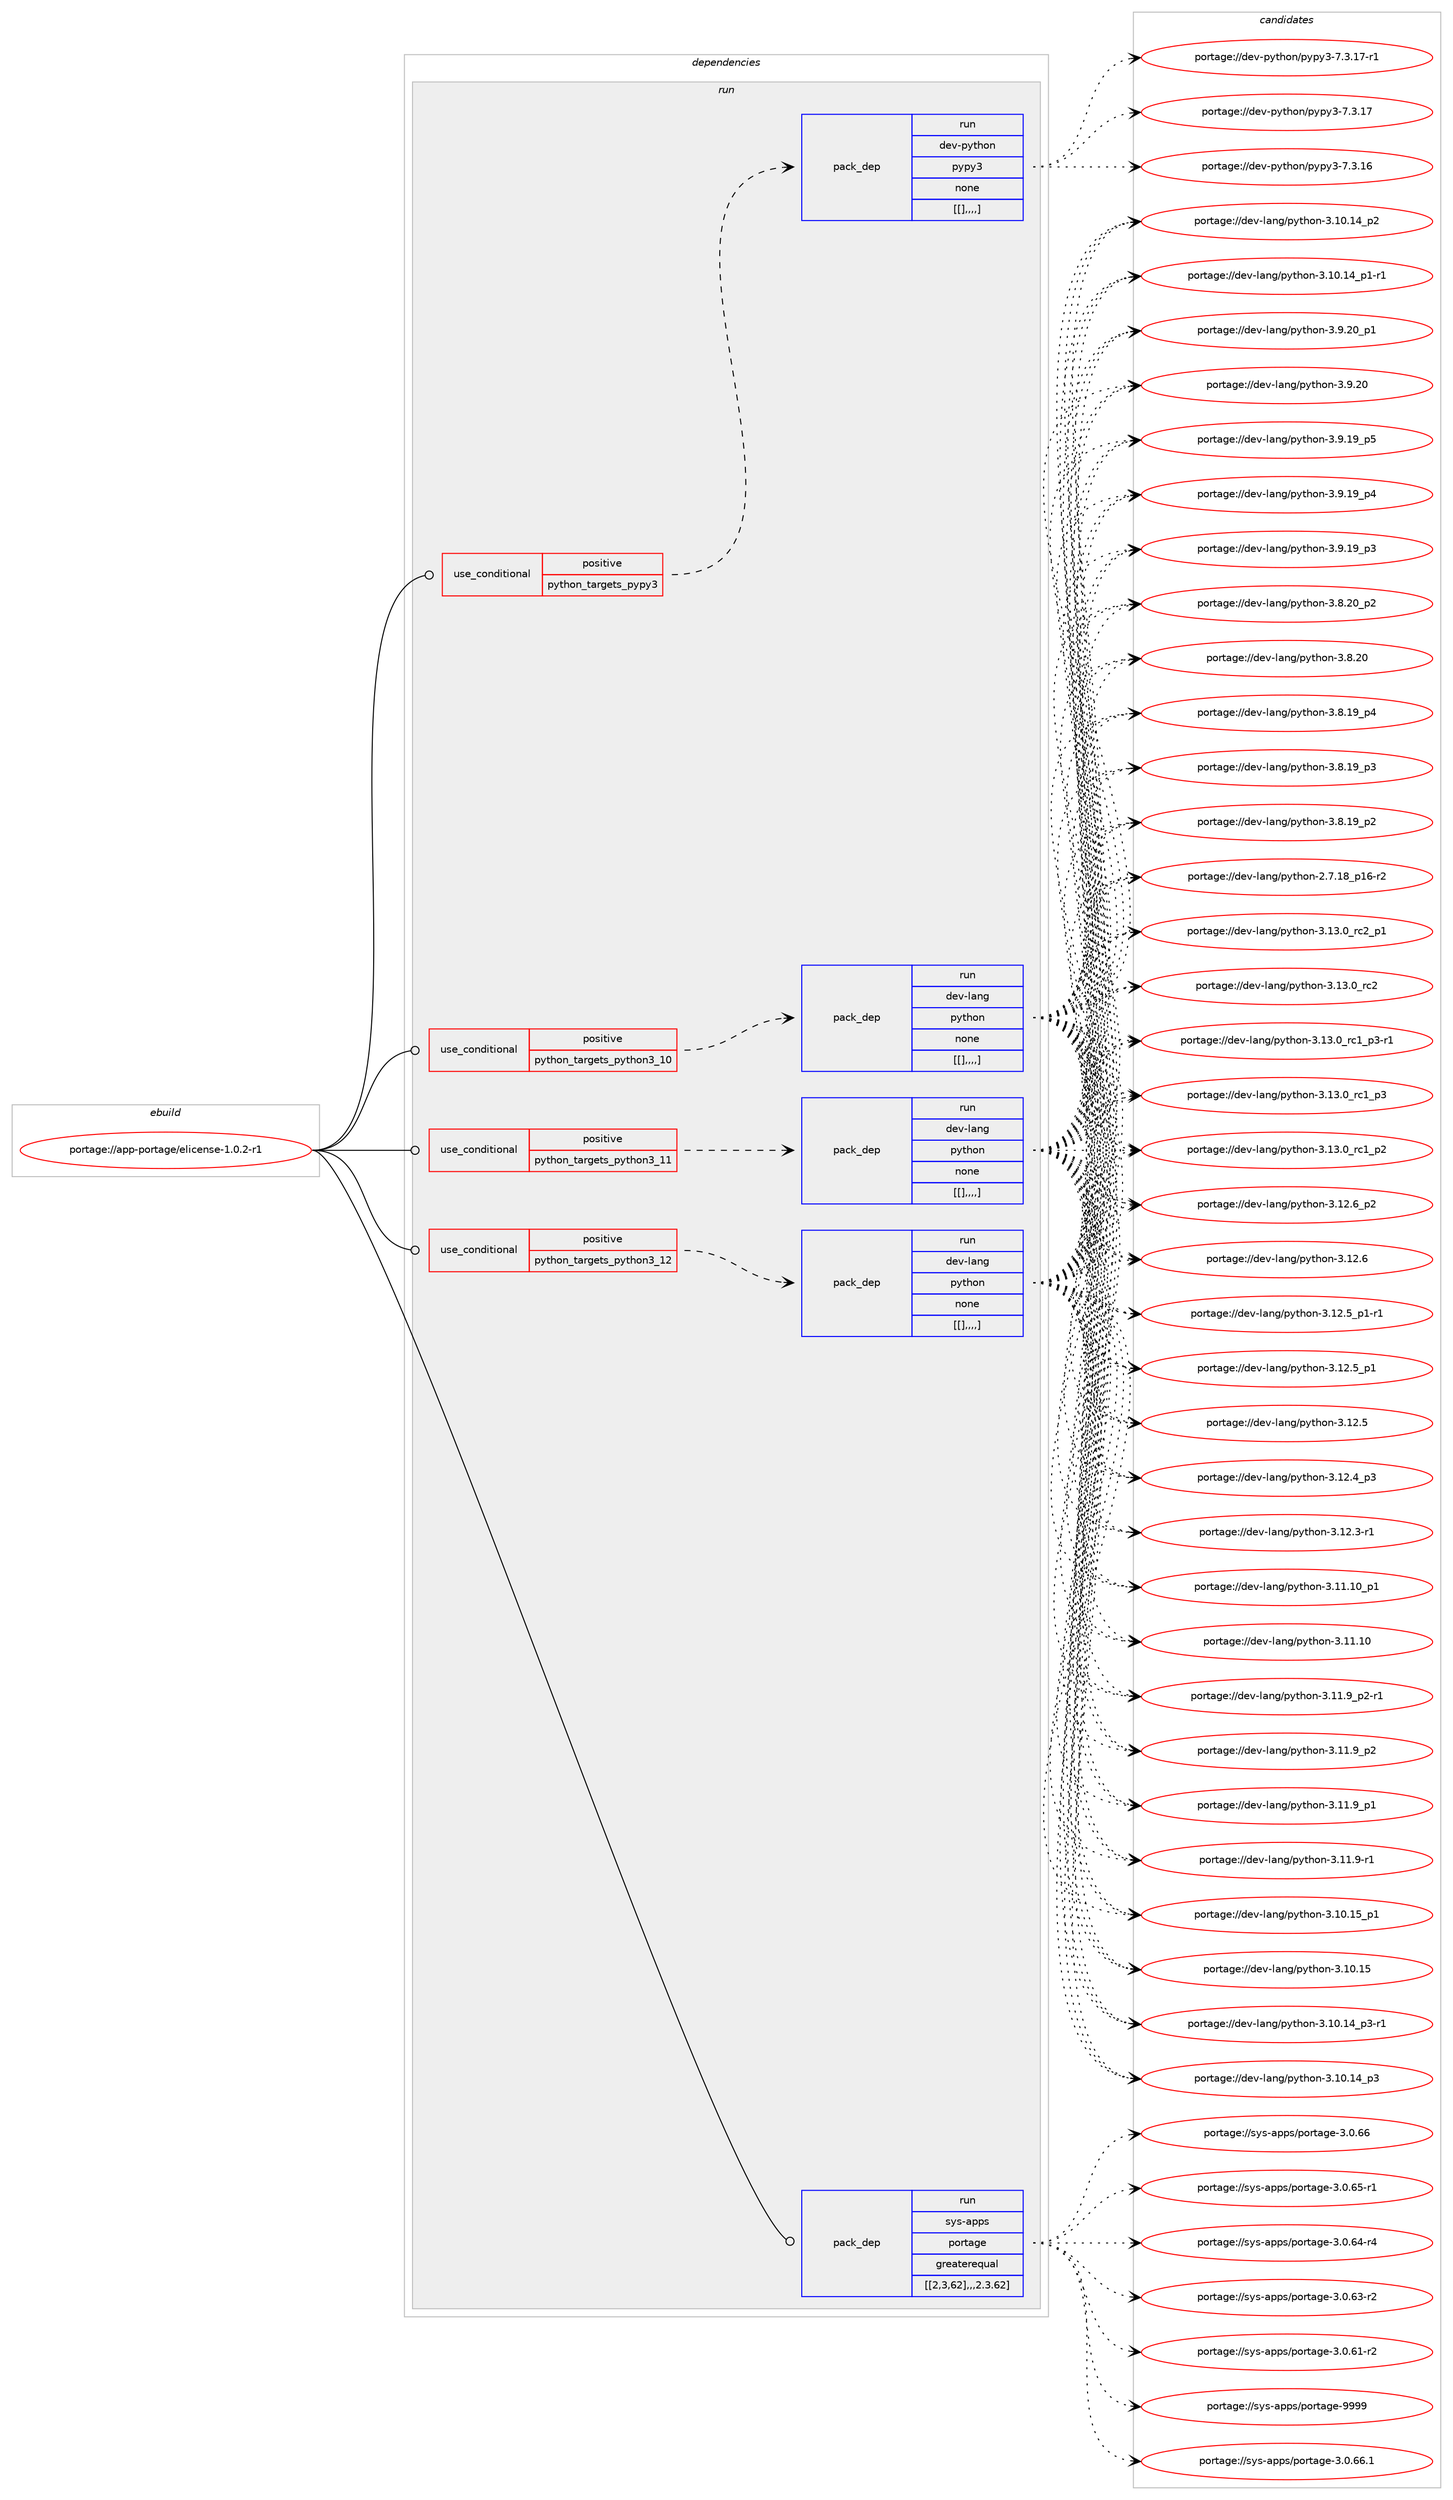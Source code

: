 digraph prolog {

# *************
# Graph options
# *************

newrank=true;
concentrate=true;
compound=true;
graph [rankdir=LR,fontname=Helvetica,fontsize=10,ranksep=1.5];#, ranksep=2.5, nodesep=0.2];
edge  [arrowhead=vee];
node  [fontname=Helvetica,fontsize=10];

# **********
# The ebuild
# **********

subgraph cluster_leftcol {
color=gray;
label=<<i>ebuild</i>>;
id [label="portage://app-portage/elicense-1.0.2-r1", color=red, width=4, href="../app-portage/elicense-1.0.2-r1.svg"];
}

# ****************
# The dependencies
# ****************

subgraph cluster_midcol {
color=gray;
label=<<i>dependencies</i>>;
subgraph cluster_compile {
fillcolor="#eeeeee";
style=filled;
label=<<i>compile</i>>;
}
subgraph cluster_compileandrun {
fillcolor="#eeeeee";
style=filled;
label=<<i>compile and run</i>>;
}
subgraph cluster_run {
fillcolor="#eeeeee";
style=filled;
label=<<i>run</i>>;
subgraph cond14337 {
dependency50703 [label=<<TABLE BORDER="0" CELLBORDER="1" CELLSPACING="0" CELLPADDING="4"><TR><TD ROWSPAN="3" CELLPADDING="10">use_conditional</TD></TR><TR><TD>positive</TD></TR><TR><TD>python_targets_pypy3</TD></TR></TABLE>>, shape=none, color=red];
subgraph pack35909 {
dependency50704 [label=<<TABLE BORDER="0" CELLBORDER="1" CELLSPACING="0" CELLPADDING="4" WIDTH="220"><TR><TD ROWSPAN="6" CELLPADDING="30">pack_dep</TD></TR><TR><TD WIDTH="110">run</TD></TR><TR><TD>dev-python</TD></TR><TR><TD>pypy3</TD></TR><TR><TD>none</TD></TR><TR><TD>[[],,,,]</TD></TR></TABLE>>, shape=none, color=blue];
}
dependency50703:e -> dependency50704:w [weight=20,style="dashed",arrowhead="vee"];
}
id:e -> dependency50703:w [weight=20,style="solid",arrowhead="odot"];
subgraph cond14338 {
dependency50705 [label=<<TABLE BORDER="0" CELLBORDER="1" CELLSPACING="0" CELLPADDING="4"><TR><TD ROWSPAN="3" CELLPADDING="10">use_conditional</TD></TR><TR><TD>positive</TD></TR><TR><TD>python_targets_python3_10</TD></TR></TABLE>>, shape=none, color=red];
subgraph pack35910 {
dependency50706 [label=<<TABLE BORDER="0" CELLBORDER="1" CELLSPACING="0" CELLPADDING="4" WIDTH="220"><TR><TD ROWSPAN="6" CELLPADDING="30">pack_dep</TD></TR><TR><TD WIDTH="110">run</TD></TR><TR><TD>dev-lang</TD></TR><TR><TD>python</TD></TR><TR><TD>none</TD></TR><TR><TD>[[],,,,]</TD></TR></TABLE>>, shape=none, color=blue];
}
dependency50705:e -> dependency50706:w [weight=20,style="dashed",arrowhead="vee"];
}
id:e -> dependency50705:w [weight=20,style="solid",arrowhead="odot"];
subgraph cond14339 {
dependency50707 [label=<<TABLE BORDER="0" CELLBORDER="1" CELLSPACING="0" CELLPADDING="4"><TR><TD ROWSPAN="3" CELLPADDING="10">use_conditional</TD></TR><TR><TD>positive</TD></TR><TR><TD>python_targets_python3_11</TD></TR></TABLE>>, shape=none, color=red];
subgraph pack35911 {
dependency50708 [label=<<TABLE BORDER="0" CELLBORDER="1" CELLSPACING="0" CELLPADDING="4" WIDTH="220"><TR><TD ROWSPAN="6" CELLPADDING="30">pack_dep</TD></TR><TR><TD WIDTH="110">run</TD></TR><TR><TD>dev-lang</TD></TR><TR><TD>python</TD></TR><TR><TD>none</TD></TR><TR><TD>[[],,,,]</TD></TR></TABLE>>, shape=none, color=blue];
}
dependency50707:e -> dependency50708:w [weight=20,style="dashed",arrowhead="vee"];
}
id:e -> dependency50707:w [weight=20,style="solid",arrowhead="odot"];
subgraph cond14340 {
dependency50709 [label=<<TABLE BORDER="0" CELLBORDER="1" CELLSPACING="0" CELLPADDING="4"><TR><TD ROWSPAN="3" CELLPADDING="10">use_conditional</TD></TR><TR><TD>positive</TD></TR><TR><TD>python_targets_python3_12</TD></TR></TABLE>>, shape=none, color=red];
subgraph pack35912 {
dependency50710 [label=<<TABLE BORDER="0" CELLBORDER="1" CELLSPACING="0" CELLPADDING="4" WIDTH="220"><TR><TD ROWSPAN="6" CELLPADDING="30">pack_dep</TD></TR><TR><TD WIDTH="110">run</TD></TR><TR><TD>dev-lang</TD></TR><TR><TD>python</TD></TR><TR><TD>none</TD></TR><TR><TD>[[],,,,]</TD></TR></TABLE>>, shape=none, color=blue];
}
dependency50709:e -> dependency50710:w [weight=20,style="dashed",arrowhead="vee"];
}
id:e -> dependency50709:w [weight=20,style="solid",arrowhead="odot"];
subgraph pack35913 {
dependency50711 [label=<<TABLE BORDER="0" CELLBORDER="1" CELLSPACING="0" CELLPADDING="4" WIDTH="220"><TR><TD ROWSPAN="6" CELLPADDING="30">pack_dep</TD></TR><TR><TD WIDTH="110">run</TD></TR><TR><TD>sys-apps</TD></TR><TR><TD>portage</TD></TR><TR><TD>greaterequal</TD></TR><TR><TD>[[2,3,62],,,2.3.62]</TD></TR></TABLE>>, shape=none, color=blue];
}
id:e -> dependency50711:w [weight=20,style="solid",arrowhead="odot"];
}
}

# **************
# The candidates
# **************

subgraph cluster_choices {
rank=same;
color=gray;
label=<<i>candidates</i>>;

subgraph choice35909 {
color=black;
nodesep=1;
choice100101118451121211161041111104711212111212151455546514649554511449 [label="portage://dev-python/pypy3-7.3.17-r1", color=red, width=4,href="../dev-python/pypy3-7.3.17-r1.svg"];
choice10010111845112121116104111110471121211121215145554651464955 [label="portage://dev-python/pypy3-7.3.17", color=red, width=4,href="../dev-python/pypy3-7.3.17.svg"];
choice10010111845112121116104111110471121211121215145554651464954 [label="portage://dev-python/pypy3-7.3.16", color=red, width=4,href="../dev-python/pypy3-7.3.16.svg"];
dependency50704:e -> choice100101118451121211161041111104711212111212151455546514649554511449:w [style=dotted,weight="100"];
dependency50704:e -> choice10010111845112121116104111110471121211121215145554651464955:w [style=dotted,weight="100"];
dependency50704:e -> choice10010111845112121116104111110471121211121215145554651464954:w [style=dotted,weight="100"];
}
subgraph choice35910 {
color=black;
nodesep=1;
choice100101118451089711010347112121116104111110455146495146489511499509511249 [label="portage://dev-lang/python-3.13.0_rc2_p1", color=red, width=4,href="../dev-lang/python-3.13.0_rc2_p1.svg"];
choice10010111845108971101034711212111610411111045514649514648951149950 [label="portage://dev-lang/python-3.13.0_rc2", color=red, width=4,href="../dev-lang/python-3.13.0_rc2.svg"];
choice1001011184510897110103471121211161041111104551464951464895114994995112514511449 [label="portage://dev-lang/python-3.13.0_rc1_p3-r1", color=red, width=4,href="../dev-lang/python-3.13.0_rc1_p3-r1.svg"];
choice100101118451089711010347112121116104111110455146495146489511499499511251 [label="portage://dev-lang/python-3.13.0_rc1_p3", color=red, width=4,href="../dev-lang/python-3.13.0_rc1_p3.svg"];
choice100101118451089711010347112121116104111110455146495146489511499499511250 [label="portage://dev-lang/python-3.13.0_rc1_p2", color=red, width=4,href="../dev-lang/python-3.13.0_rc1_p2.svg"];
choice100101118451089711010347112121116104111110455146495046549511250 [label="portage://dev-lang/python-3.12.6_p2", color=red, width=4,href="../dev-lang/python-3.12.6_p2.svg"];
choice10010111845108971101034711212111610411111045514649504654 [label="portage://dev-lang/python-3.12.6", color=red, width=4,href="../dev-lang/python-3.12.6.svg"];
choice1001011184510897110103471121211161041111104551464950465395112494511449 [label="portage://dev-lang/python-3.12.5_p1-r1", color=red, width=4,href="../dev-lang/python-3.12.5_p1-r1.svg"];
choice100101118451089711010347112121116104111110455146495046539511249 [label="portage://dev-lang/python-3.12.5_p1", color=red, width=4,href="../dev-lang/python-3.12.5_p1.svg"];
choice10010111845108971101034711212111610411111045514649504653 [label="portage://dev-lang/python-3.12.5", color=red, width=4,href="../dev-lang/python-3.12.5.svg"];
choice100101118451089711010347112121116104111110455146495046529511251 [label="portage://dev-lang/python-3.12.4_p3", color=red, width=4,href="../dev-lang/python-3.12.4_p3.svg"];
choice100101118451089711010347112121116104111110455146495046514511449 [label="portage://dev-lang/python-3.12.3-r1", color=red, width=4,href="../dev-lang/python-3.12.3-r1.svg"];
choice10010111845108971101034711212111610411111045514649494649489511249 [label="portage://dev-lang/python-3.11.10_p1", color=red, width=4,href="../dev-lang/python-3.11.10_p1.svg"];
choice1001011184510897110103471121211161041111104551464949464948 [label="portage://dev-lang/python-3.11.10", color=red, width=4,href="../dev-lang/python-3.11.10.svg"];
choice1001011184510897110103471121211161041111104551464949465795112504511449 [label="portage://dev-lang/python-3.11.9_p2-r1", color=red, width=4,href="../dev-lang/python-3.11.9_p2-r1.svg"];
choice100101118451089711010347112121116104111110455146494946579511250 [label="portage://dev-lang/python-3.11.9_p2", color=red, width=4,href="../dev-lang/python-3.11.9_p2.svg"];
choice100101118451089711010347112121116104111110455146494946579511249 [label="portage://dev-lang/python-3.11.9_p1", color=red, width=4,href="../dev-lang/python-3.11.9_p1.svg"];
choice100101118451089711010347112121116104111110455146494946574511449 [label="portage://dev-lang/python-3.11.9-r1", color=red, width=4,href="../dev-lang/python-3.11.9-r1.svg"];
choice10010111845108971101034711212111610411111045514649484649539511249 [label="portage://dev-lang/python-3.10.15_p1", color=red, width=4,href="../dev-lang/python-3.10.15_p1.svg"];
choice1001011184510897110103471121211161041111104551464948464953 [label="portage://dev-lang/python-3.10.15", color=red, width=4,href="../dev-lang/python-3.10.15.svg"];
choice100101118451089711010347112121116104111110455146494846495295112514511449 [label="portage://dev-lang/python-3.10.14_p3-r1", color=red, width=4,href="../dev-lang/python-3.10.14_p3-r1.svg"];
choice10010111845108971101034711212111610411111045514649484649529511251 [label="portage://dev-lang/python-3.10.14_p3", color=red, width=4,href="../dev-lang/python-3.10.14_p3.svg"];
choice10010111845108971101034711212111610411111045514649484649529511250 [label="portage://dev-lang/python-3.10.14_p2", color=red, width=4,href="../dev-lang/python-3.10.14_p2.svg"];
choice100101118451089711010347112121116104111110455146494846495295112494511449 [label="portage://dev-lang/python-3.10.14_p1-r1", color=red, width=4,href="../dev-lang/python-3.10.14_p1-r1.svg"];
choice100101118451089711010347112121116104111110455146574650489511249 [label="portage://dev-lang/python-3.9.20_p1", color=red, width=4,href="../dev-lang/python-3.9.20_p1.svg"];
choice10010111845108971101034711212111610411111045514657465048 [label="portage://dev-lang/python-3.9.20", color=red, width=4,href="../dev-lang/python-3.9.20.svg"];
choice100101118451089711010347112121116104111110455146574649579511253 [label="portage://dev-lang/python-3.9.19_p5", color=red, width=4,href="../dev-lang/python-3.9.19_p5.svg"];
choice100101118451089711010347112121116104111110455146574649579511252 [label="portage://dev-lang/python-3.9.19_p4", color=red, width=4,href="../dev-lang/python-3.9.19_p4.svg"];
choice100101118451089711010347112121116104111110455146574649579511251 [label="portage://dev-lang/python-3.9.19_p3", color=red, width=4,href="../dev-lang/python-3.9.19_p3.svg"];
choice100101118451089711010347112121116104111110455146564650489511250 [label="portage://dev-lang/python-3.8.20_p2", color=red, width=4,href="../dev-lang/python-3.8.20_p2.svg"];
choice10010111845108971101034711212111610411111045514656465048 [label="portage://dev-lang/python-3.8.20", color=red, width=4,href="../dev-lang/python-3.8.20.svg"];
choice100101118451089711010347112121116104111110455146564649579511252 [label="portage://dev-lang/python-3.8.19_p4", color=red, width=4,href="../dev-lang/python-3.8.19_p4.svg"];
choice100101118451089711010347112121116104111110455146564649579511251 [label="portage://dev-lang/python-3.8.19_p3", color=red, width=4,href="../dev-lang/python-3.8.19_p3.svg"];
choice100101118451089711010347112121116104111110455146564649579511250 [label="portage://dev-lang/python-3.8.19_p2", color=red, width=4,href="../dev-lang/python-3.8.19_p2.svg"];
choice100101118451089711010347112121116104111110455046554649569511249544511450 [label="portage://dev-lang/python-2.7.18_p16-r2", color=red, width=4,href="../dev-lang/python-2.7.18_p16-r2.svg"];
dependency50706:e -> choice100101118451089711010347112121116104111110455146495146489511499509511249:w [style=dotted,weight="100"];
dependency50706:e -> choice10010111845108971101034711212111610411111045514649514648951149950:w [style=dotted,weight="100"];
dependency50706:e -> choice1001011184510897110103471121211161041111104551464951464895114994995112514511449:w [style=dotted,weight="100"];
dependency50706:e -> choice100101118451089711010347112121116104111110455146495146489511499499511251:w [style=dotted,weight="100"];
dependency50706:e -> choice100101118451089711010347112121116104111110455146495146489511499499511250:w [style=dotted,weight="100"];
dependency50706:e -> choice100101118451089711010347112121116104111110455146495046549511250:w [style=dotted,weight="100"];
dependency50706:e -> choice10010111845108971101034711212111610411111045514649504654:w [style=dotted,weight="100"];
dependency50706:e -> choice1001011184510897110103471121211161041111104551464950465395112494511449:w [style=dotted,weight="100"];
dependency50706:e -> choice100101118451089711010347112121116104111110455146495046539511249:w [style=dotted,weight="100"];
dependency50706:e -> choice10010111845108971101034711212111610411111045514649504653:w [style=dotted,weight="100"];
dependency50706:e -> choice100101118451089711010347112121116104111110455146495046529511251:w [style=dotted,weight="100"];
dependency50706:e -> choice100101118451089711010347112121116104111110455146495046514511449:w [style=dotted,weight="100"];
dependency50706:e -> choice10010111845108971101034711212111610411111045514649494649489511249:w [style=dotted,weight="100"];
dependency50706:e -> choice1001011184510897110103471121211161041111104551464949464948:w [style=dotted,weight="100"];
dependency50706:e -> choice1001011184510897110103471121211161041111104551464949465795112504511449:w [style=dotted,weight="100"];
dependency50706:e -> choice100101118451089711010347112121116104111110455146494946579511250:w [style=dotted,weight="100"];
dependency50706:e -> choice100101118451089711010347112121116104111110455146494946579511249:w [style=dotted,weight="100"];
dependency50706:e -> choice100101118451089711010347112121116104111110455146494946574511449:w [style=dotted,weight="100"];
dependency50706:e -> choice10010111845108971101034711212111610411111045514649484649539511249:w [style=dotted,weight="100"];
dependency50706:e -> choice1001011184510897110103471121211161041111104551464948464953:w [style=dotted,weight="100"];
dependency50706:e -> choice100101118451089711010347112121116104111110455146494846495295112514511449:w [style=dotted,weight="100"];
dependency50706:e -> choice10010111845108971101034711212111610411111045514649484649529511251:w [style=dotted,weight="100"];
dependency50706:e -> choice10010111845108971101034711212111610411111045514649484649529511250:w [style=dotted,weight="100"];
dependency50706:e -> choice100101118451089711010347112121116104111110455146494846495295112494511449:w [style=dotted,weight="100"];
dependency50706:e -> choice100101118451089711010347112121116104111110455146574650489511249:w [style=dotted,weight="100"];
dependency50706:e -> choice10010111845108971101034711212111610411111045514657465048:w [style=dotted,weight="100"];
dependency50706:e -> choice100101118451089711010347112121116104111110455146574649579511253:w [style=dotted,weight="100"];
dependency50706:e -> choice100101118451089711010347112121116104111110455146574649579511252:w [style=dotted,weight="100"];
dependency50706:e -> choice100101118451089711010347112121116104111110455146574649579511251:w [style=dotted,weight="100"];
dependency50706:e -> choice100101118451089711010347112121116104111110455146564650489511250:w [style=dotted,weight="100"];
dependency50706:e -> choice10010111845108971101034711212111610411111045514656465048:w [style=dotted,weight="100"];
dependency50706:e -> choice100101118451089711010347112121116104111110455146564649579511252:w [style=dotted,weight="100"];
dependency50706:e -> choice100101118451089711010347112121116104111110455146564649579511251:w [style=dotted,weight="100"];
dependency50706:e -> choice100101118451089711010347112121116104111110455146564649579511250:w [style=dotted,weight="100"];
dependency50706:e -> choice100101118451089711010347112121116104111110455046554649569511249544511450:w [style=dotted,weight="100"];
}
subgraph choice35911 {
color=black;
nodesep=1;
choice100101118451089711010347112121116104111110455146495146489511499509511249 [label="portage://dev-lang/python-3.13.0_rc2_p1", color=red, width=4,href="../dev-lang/python-3.13.0_rc2_p1.svg"];
choice10010111845108971101034711212111610411111045514649514648951149950 [label="portage://dev-lang/python-3.13.0_rc2", color=red, width=4,href="../dev-lang/python-3.13.0_rc2.svg"];
choice1001011184510897110103471121211161041111104551464951464895114994995112514511449 [label="portage://dev-lang/python-3.13.0_rc1_p3-r1", color=red, width=4,href="../dev-lang/python-3.13.0_rc1_p3-r1.svg"];
choice100101118451089711010347112121116104111110455146495146489511499499511251 [label="portage://dev-lang/python-3.13.0_rc1_p3", color=red, width=4,href="../dev-lang/python-3.13.0_rc1_p3.svg"];
choice100101118451089711010347112121116104111110455146495146489511499499511250 [label="portage://dev-lang/python-3.13.0_rc1_p2", color=red, width=4,href="../dev-lang/python-3.13.0_rc1_p2.svg"];
choice100101118451089711010347112121116104111110455146495046549511250 [label="portage://dev-lang/python-3.12.6_p2", color=red, width=4,href="../dev-lang/python-3.12.6_p2.svg"];
choice10010111845108971101034711212111610411111045514649504654 [label="portage://dev-lang/python-3.12.6", color=red, width=4,href="../dev-lang/python-3.12.6.svg"];
choice1001011184510897110103471121211161041111104551464950465395112494511449 [label="portage://dev-lang/python-3.12.5_p1-r1", color=red, width=4,href="../dev-lang/python-3.12.5_p1-r1.svg"];
choice100101118451089711010347112121116104111110455146495046539511249 [label="portage://dev-lang/python-3.12.5_p1", color=red, width=4,href="../dev-lang/python-3.12.5_p1.svg"];
choice10010111845108971101034711212111610411111045514649504653 [label="portage://dev-lang/python-3.12.5", color=red, width=4,href="../dev-lang/python-3.12.5.svg"];
choice100101118451089711010347112121116104111110455146495046529511251 [label="portage://dev-lang/python-3.12.4_p3", color=red, width=4,href="../dev-lang/python-3.12.4_p3.svg"];
choice100101118451089711010347112121116104111110455146495046514511449 [label="portage://dev-lang/python-3.12.3-r1", color=red, width=4,href="../dev-lang/python-3.12.3-r1.svg"];
choice10010111845108971101034711212111610411111045514649494649489511249 [label="portage://dev-lang/python-3.11.10_p1", color=red, width=4,href="../dev-lang/python-3.11.10_p1.svg"];
choice1001011184510897110103471121211161041111104551464949464948 [label="portage://dev-lang/python-3.11.10", color=red, width=4,href="../dev-lang/python-3.11.10.svg"];
choice1001011184510897110103471121211161041111104551464949465795112504511449 [label="portage://dev-lang/python-3.11.9_p2-r1", color=red, width=4,href="../dev-lang/python-3.11.9_p2-r1.svg"];
choice100101118451089711010347112121116104111110455146494946579511250 [label="portage://dev-lang/python-3.11.9_p2", color=red, width=4,href="../dev-lang/python-3.11.9_p2.svg"];
choice100101118451089711010347112121116104111110455146494946579511249 [label="portage://dev-lang/python-3.11.9_p1", color=red, width=4,href="../dev-lang/python-3.11.9_p1.svg"];
choice100101118451089711010347112121116104111110455146494946574511449 [label="portage://dev-lang/python-3.11.9-r1", color=red, width=4,href="../dev-lang/python-3.11.9-r1.svg"];
choice10010111845108971101034711212111610411111045514649484649539511249 [label="portage://dev-lang/python-3.10.15_p1", color=red, width=4,href="../dev-lang/python-3.10.15_p1.svg"];
choice1001011184510897110103471121211161041111104551464948464953 [label="portage://dev-lang/python-3.10.15", color=red, width=4,href="../dev-lang/python-3.10.15.svg"];
choice100101118451089711010347112121116104111110455146494846495295112514511449 [label="portage://dev-lang/python-3.10.14_p3-r1", color=red, width=4,href="../dev-lang/python-3.10.14_p3-r1.svg"];
choice10010111845108971101034711212111610411111045514649484649529511251 [label="portage://dev-lang/python-3.10.14_p3", color=red, width=4,href="../dev-lang/python-3.10.14_p3.svg"];
choice10010111845108971101034711212111610411111045514649484649529511250 [label="portage://dev-lang/python-3.10.14_p2", color=red, width=4,href="../dev-lang/python-3.10.14_p2.svg"];
choice100101118451089711010347112121116104111110455146494846495295112494511449 [label="portage://dev-lang/python-3.10.14_p1-r1", color=red, width=4,href="../dev-lang/python-3.10.14_p1-r1.svg"];
choice100101118451089711010347112121116104111110455146574650489511249 [label="portage://dev-lang/python-3.9.20_p1", color=red, width=4,href="../dev-lang/python-3.9.20_p1.svg"];
choice10010111845108971101034711212111610411111045514657465048 [label="portage://dev-lang/python-3.9.20", color=red, width=4,href="../dev-lang/python-3.9.20.svg"];
choice100101118451089711010347112121116104111110455146574649579511253 [label="portage://dev-lang/python-3.9.19_p5", color=red, width=4,href="../dev-lang/python-3.9.19_p5.svg"];
choice100101118451089711010347112121116104111110455146574649579511252 [label="portage://dev-lang/python-3.9.19_p4", color=red, width=4,href="../dev-lang/python-3.9.19_p4.svg"];
choice100101118451089711010347112121116104111110455146574649579511251 [label="portage://dev-lang/python-3.9.19_p3", color=red, width=4,href="../dev-lang/python-3.9.19_p3.svg"];
choice100101118451089711010347112121116104111110455146564650489511250 [label="portage://dev-lang/python-3.8.20_p2", color=red, width=4,href="../dev-lang/python-3.8.20_p2.svg"];
choice10010111845108971101034711212111610411111045514656465048 [label="portage://dev-lang/python-3.8.20", color=red, width=4,href="../dev-lang/python-3.8.20.svg"];
choice100101118451089711010347112121116104111110455146564649579511252 [label="portage://dev-lang/python-3.8.19_p4", color=red, width=4,href="../dev-lang/python-3.8.19_p4.svg"];
choice100101118451089711010347112121116104111110455146564649579511251 [label="portage://dev-lang/python-3.8.19_p3", color=red, width=4,href="../dev-lang/python-3.8.19_p3.svg"];
choice100101118451089711010347112121116104111110455146564649579511250 [label="portage://dev-lang/python-3.8.19_p2", color=red, width=4,href="../dev-lang/python-3.8.19_p2.svg"];
choice100101118451089711010347112121116104111110455046554649569511249544511450 [label="portage://dev-lang/python-2.7.18_p16-r2", color=red, width=4,href="../dev-lang/python-2.7.18_p16-r2.svg"];
dependency50708:e -> choice100101118451089711010347112121116104111110455146495146489511499509511249:w [style=dotted,weight="100"];
dependency50708:e -> choice10010111845108971101034711212111610411111045514649514648951149950:w [style=dotted,weight="100"];
dependency50708:e -> choice1001011184510897110103471121211161041111104551464951464895114994995112514511449:w [style=dotted,weight="100"];
dependency50708:e -> choice100101118451089711010347112121116104111110455146495146489511499499511251:w [style=dotted,weight="100"];
dependency50708:e -> choice100101118451089711010347112121116104111110455146495146489511499499511250:w [style=dotted,weight="100"];
dependency50708:e -> choice100101118451089711010347112121116104111110455146495046549511250:w [style=dotted,weight="100"];
dependency50708:e -> choice10010111845108971101034711212111610411111045514649504654:w [style=dotted,weight="100"];
dependency50708:e -> choice1001011184510897110103471121211161041111104551464950465395112494511449:w [style=dotted,weight="100"];
dependency50708:e -> choice100101118451089711010347112121116104111110455146495046539511249:w [style=dotted,weight="100"];
dependency50708:e -> choice10010111845108971101034711212111610411111045514649504653:w [style=dotted,weight="100"];
dependency50708:e -> choice100101118451089711010347112121116104111110455146495046529511251:w [style=dotted,weight="100"];
dependency50708:e -> choice100101118451089711010347112121116104111110455146495046514511449:w [style=dotted,weight="100"];
dependency50708:e -> choice10010111845108971101034711212111610411111045514649494649489511249:w [style=dotted,weight="100"];
dependency50708:e -> choice1001011184510897110103471121211161041111104551464949464948:w [style=dotted,weight="100"];
dependency50708:e -> choice1001011184510897110103471121211161041111104551464949465795112504511449:w [style=dotted,weight="100"];
dependency50708:e -> choice100101118451089711010347112121116104111110455146494946579511250:w [style=dotted,weight="100"];
dependency50708:e -> choice100101118451089711010347112121116104111110455146494946579511249:w [style=dotted,weight="100"];
dependency50708:e -> choice100101118451089711010347112121116104111110455146494946574511449:w [style=dotted,weight="100"];
dependency50708:e -> choice10010111845108971101034711212111610411111045514649484649539511249:w [style=dotted,weight="100"];
dependency50708:e -> choice1001011184510897110103471121211161041111104551464948464953:w [style=dotted,weight="100"];
dependency50708:e -> choice100101118451089711010347112121116104111110455146494846495295112514511449:w [style=dotted,weight="100"];
dependency50708:e -> choice10010111845108971101034711212111610411111045514649484649529511251:w [style=dotted,weight="100"];
dependency50708:e -> choice10010111845108971101034711212111610411111045514649484649529511250:w [style=dotted,weight="100"];
dependency50708:e -> choice100101118451089711010347112121116104111110455146494846495295112494511449:w [style=dotted,weight="100"];
dependency50708:e -> choice100101118451089711010347112121116104111110455146574650489511249:w [style=dotted,weight="100"];
dependency50708:e -> choice10010111845108971101034711212111610411111045514657465048:w [style=dotted,weight="100"];
dependency50708:e -> choice100101118451089711010347112121116104111110455146574649579511253:w [style=dotted,weight="100"];
dependency50708:e -> choice100101118451089711010347112121116104111110455146574649579511252:w [style=dotted,weight="100"];
dependency50708:e -> choice100101118451089711010347112121116104111110455146574649579511251:w [style=dotted,weight="100"];
dependency50708:e -> choice100101118451089711010347112121116104111110455146564650489511250:w [style=dotted,weight="100"];
dependency50708:e -> choice10010111845108971101034711212111610411111045514656465048:w [style=dotted,weight="100"];
dependency50708:e -> choice100101118451089711010347112121116104111110455146564649579511252:w [style=dotted,weight="100"];
dependency50708:e -> choice100101118451089711010347112121116104111110455146564649579511251:w [style=dotted,weight="100"];
dependency50708:e -> choice100101118451089711010347112121116104111110455146564649579511250:w [style=dotted,weight="100"];
dependency50708:e -> choice100101118451089711010347112121116104111110455046554649569511249544511450:w [style=dotted,weight="100"];
}
subgraph choice35912 {
color=black;
nodesep=1;
choice100101118451089711010347112121116104111110455146495146489511499509511249 [label="portage://dev-lang/python-3.13.0_rc2_p1", color=red, width=4,href="../dev-lang/python-3.13.0_rc2_p1.svg"];
choice10010111845108971101034711212111610411111045514649514648951149950 [label="portage://dev-lang/python-3.13.0_rc2", color=red, width=4,href="../dev-lang/python-3.13.0_rc2.svg"];
choice1001011184510897110103471121211161041111104551464951464895114994995112514511449 [label="portage://dev-lang/python-3.13.0_rc1_p3-r1", color=red, width=4,href="../dev-lang/python-3.13.0_rc1_p3-r1.svg"];
choice100101118451089711010347112121116104111110455146495146489511499499511251 [label="portage://dev-lang/python-3.13.0_rc1_p3", color=red, width=4,href="../dev-lang/python-3.13.0_rc1_p3.svg"];
choice100101118451089711010347112121116104111110455146495146489511499499511250 [label="portage://dev-lang/python-3.13.0_rc1_p2", color=red, width=4,href="../dev-lang/python-3.13.0_rc1_p2.svg"];
choice100101118451089711010347112121116104111110455146495046549511250 [label="portage://dev-lang/python-3.12.6_p2", color=red, width=4,href="../dev-lang/python-3.12.6_p2.svg"];
choice10010111845108971101034711212111610411111045514649504654 [label="portage://dev-lang/python-3.12.6", color=red, width=4,href="../dev-lang/python-3.12.6.svg"];
choice1001011184510897110103471121211161041111104551464950465395112494511449 [label="portage://dev-lang/python-3.12.5_p1-r1", color=red, width=4,href="../dev-lang/python-3.12.5_p1-r1.svg"];
choice100101118451089711010347112121116104111110455146495046539511249 [label="portage://dev-lang/python-3.12.5_p1", color=red, width=4,href="../dev-lang/python-3.12.5_p1.svg"];
choice10010111845108971101034711212111610411111045514649504653 [label="portage://dev-lang/python-3.12.5", color=red, width=4,href="../dev-lang/python-3.12.5.svg"];
choice100101118451089711010347112121116104111110455146495046529511251 [label="portage://dev-lang/python-3.12.4_p3", color=red, width=4,href="../dev-lang/python-3.12.4_p3.svg"];
choice100101118451089711010347112121116104111110455146495046514511449 [label="portage://dev-lang/python-3.12.3-r1", color=red, width=4,href="../dev-lang/python-3.12.3-r1.svg"];
choice10010111845108971101034711212111610411111045514649494649489511249 [label="portage://dev-lang/python-3.11.10_p1", color=red, width=4,href="../dev-lang/python-3.11.10_p1.svg"];
choice1001011184510897110103471121211161041111104551464949464948 [label="portage://dev-lang/python-3.11.10", color=red, width=4,href="../dev-lang/python-3.11.10.svg"];
choice1001011184510897110103471121211161041111104551464949465795112504511449 [label="portage://dev-lang/python-3.11.9_p2-r1", color=red, width=4,href="../dev-lang/python-3.11.9_p2-r1.svg"];
choice100101118451089711010347112121116104111110455146494946579511250 [label="portage://dev-lang/python-3.11.9_p2", color=red, width=4,href="../dev-lang/python-3.11.9_p2.svg"];
choice100101118451089711010347112121116104111110455146494946579511249 [label="portage://dev-lang/python-3.11.9_p1", color=red, width=4,href="../dev-lang/python-3.11.9_p1.svg"];
choice100101118451089711010347112121116104111110455146494946574511449 [label="portage://dev-lang/python-3.11.9-r1", color=red, width=4,href="../dev-lang/python-3.11.9-r1.svg"];
choice10010111845108971101034711212111610411111045514649484649539511249 [label="portage://dev-lang/python-3.10.15_p1", color=red, width=4,href="../dev-lang/python-3.10.15_p1.svg"];
choice1001011184510897110103471121211161041111104551464948464953 [label="portage://dev-lang/python-3.10.15", color=red, width=4,href="../dev-lang/python-3.10.15.svg"];
choice100101118451089711010347112121116104111110455146494846495295112514511449 [label="portage://dev-lang/python-3.10.14_p3-r1", color=red, width=4,href="../dev-lang/python-3.10.14_p3-r1.svg"];
choice10010111845108971101034711212111610411111045514649484649529511251 [label="portage://dev-lang/python-3.10.14_p3", color=red, width=4,href="../dev-lang/python-3.10.14_p3.svg"];
choice10010111845108971101034711212111610411111045514649484649529511250 [label="portage://dev-lang/python-3.10.14_p2", color=red, width=4,href="../dev-lang/python-3.10.14_p2.svg"];
choice100101118451089711010347112121116104111110455146494846495295112494511449 [label="portage://dev-lang/python-3.10.14_p1-r1", color=red, width=4,href="../dev-lang/python-3.10.14_p1-r1.svg"];
choice100101118451089711010347112121116104111110455146574650489511249 [label="portage://dev-lang/python-3.9.20_p1", color=red, width=4,href="../dev-lang/python-3.9.20_p1.svg"];
choice10010111845108971101034711212111610411111045514657465048 [label="portage://dev-lang/python-3.9.20", color=red, width=4,href="../dev-lang/python-3.9.20.svg"];
choice100101118451089711010347112121116104111110455146574649579511253 [label="portage://dev-lang/python-3.9.19_p5", color=red, width=4,href="../dev-lang/python-3.9.19_p5.svg"];
choice100101118451089711010347112121116104111110455146574649579511252 [label="portage://dev-lang/python-3.9.19_p4", color=red, width=4,href="../dev-lang/python-3.9.19_p4.svg"];
choice100101118451089711010347112121116104111110455146574649579511251 [label="portage://dev-lang/python-3.9.19_p3", color=red, width=4,href="../dev-lang/python-3.9.19_p3.svg"];
choice100101118451089711010347112121116104111110455146564650489511250 [label="portage://dev-lang/python-3.8.20_p2", color=red, width=4,href="../dev-lang/python-3.8.20_p2.svg"];
choice10010111845108971101034711212111610411111045514656465048 [label="portage://dev-lang/python-3.8.20", color=red, width=4,href="../dev-lang/python-3.8.20.svg"];
choice100101118451089711010347112121116104111110455146564649579511252 [label="portage://dev-lang/python-3.8.19_p4", color=red, width=4,href="../dev-lang/python-3.8.19_p4.svg"];
choice100101118451089711010347112121116104111110455146564649579511251 [label="portage://dev-lang/python-3.8.19_p3", color=red, width=4,href="../dev-lang/python-3.8.19_p3.svg"];
choice100101118451089711010347112121116104111110455146564649579511250 [label="portage://dev-lang/python-3.8.19_p2", color=red, width=4,href="../dev-lang/python-3.8.19_p2.svg"];
choice100101118451089711010347112121116104111110455046554649569511249544511450 [label="portage://dev-lang/python-2.7.18_p16-r2", color=red, width=4,href="../dev-lang/python-2.7.18_p16-r2.svg"];
dependency50710:e -> choice100101118451089711010347112121116104111110455146495146489511499509511249:w [style=dotted,weight="100"];
dependency50710:e -> choice10010111845108971101034711212111610411111045514649514648951149950:w [style=dotted,weight="100"];
dependency50710:e -> choice1001011184510897110103471121211161041111104551464951464895114994995112514511449:w [style=dotted,weight="100"];
dependency50710:e -> choice100101118451089711010347112121116104111110455146495146489511499499511251:w [style=dotted,weight="100"];
dependency50710:e -> choice100101118451089711010347112121116104111110455146495146489511499499511250:w [style=dotted,weight="100"];
dependency50710:e -> choice100101118451089711010347112121116104111110455146495046549511250:w [style=dotted,weight="100"];
dependency50710:e -> choice10010111845108971101034711212111610411111045514649504654:w [style=dotted,weight="100"];
dependency50710:e -> choice1001011184510897110103471121211161041111104551464950465395112494511449:w [style=dotted,weight="100"];
dependency50710:e -> choice100101118451089711010347112121116104111110455146495046539511249:w [style=dotted,weight="100"];
dependency50710:e -> choice10010111845108971101034711212111610411111045514649504653:w [style=dotted,weight="100"];
dependency50710:e -> choice100101118451089711010347112121116104111110455146495046529511251:w [style=dotted,weight="100"];
dependency50710:e -> choice100101118451089711010347112121116104111110455146495046514511449:w [style=dotted,weight="100"];
dependency50710:e -> choice10010111845108971101034711212111610411111045514649494649489511249:w [style=dotted,weight="100"];
dependency50710:e -> choice1001011184510897110103471121211161041111104551464949464948:w [style=dotted,weight="100"];
dependency50710:e -> choice1001011184510897110103471121211161041111104551464949465795112504511449:w [style=dotted,weight="100"];
dependency50710:e -> choice100101118451089711010347112121116104111110455146494946579511250:w [style=dotted,weight="100"];
dependency50710:e -> choice100101118451089711010347112121116104111110455146494946579511249:w [style=dotted,weight="100"];
dependency50710:e -> choice100101118451089711010347112121116104111110455146494946574511449:w [style=dotted,weight="100"];
dependency50710:e -> choice10010111845108971101034711212111610411111045514649484649539511249:w [style=dotted,weight="100"];
dependency50710:e -> choice1001011184510897110103471121211161041111104551464948464953:w [style=dotted,weight="100"];
dependency50710:e -> choice100101118451089711010347112121116104111110455146494846495295112514511449:w [style=dotted,weight="100"];
dependency50710:e -> choice10010111845108971101034711212111610411111045514649484649529511251:w [style=dotted,weight="100"];
dependency50710:e -> choice10010111845108971101034711212111610411111045514649484649529511250:w [style=dotted,weight="100"];
dependency50710:e -> choice100101118451089711010347112121116104111110455146494846495295112494511449:w [style=dotted,weight="100"];
dependency50710:e -> choice100101118451089711010347112121116104111110455146574650489511249:w [style=dotted,weight="100"];
dependency50710:e -> choice10010111845108971101034711212111610411111045514657465048:w [style=dotted,weight="100"];
dependency50710:e -> choice100101118451089711010347112121116104111110455146574649579511253:w [style=dotted,weight="100"];
dependency50710:e -> choice100101118451089711010347112121116104111110455146574649579511252:w [style=dotted,weight="100"];
dependency50710:e -> choice100101118451089711010347112121116104111110455146574649579511251:w [style=dotted,weight="100"];
dependency50710:e -> choice100101118451089711010347112121116104111110455146564650489511250:w [style=dotted,weight="100"];
dependency50710:e -> choice10010111845108971101034711212111610411111045514656465048:w [style=dotted,weight="100"];
dependency50710:e -> choice100101118451089711010347112121116104111110455146564649579511252:w [style=dotted,weight="100"];
dependency50710:e -> choice100101118451089711010347112121116104111110455146564649579511251:w [style=dotted,weight="100"];
dependency50710:e -> choice100101118451089711010347112121116104111110455146564649579511250:w [style=dotted,weight="100"];
dependency50710:e -> choice100101118451089711010347112121116104111110455046554649569511249544511450:w [style=dotted,weight="100"];
}
subgraph choice35913 {
color=black;
nodesep=1;
choice115121115459711211211547112111114116971031014557575757 [label="portage://sys-apps/portage-9999", color=red, width=4,href="../sys-apps/portage-9999.svg"];
choice11512111545971121121154711211111411697103101455146484654544649 [label="portage://sys-apps/portage-3.0.66.1", color=red, width=4,href="../sys-apps/portage-3.0.66.1.svg"];
choice1151211154597112112115471121111141169710310145514648465454 [label="portage://sys-apps/portage-3.0.66", color=red, width=4,href="../sys-apps/portage-3.0.66.svg"];
choice11512111545971121121154711211111411697103101455146484654534511449 [label="portage://sys-apps/portage-3.0.65-r1", color=red, width=4,href="../sys-apps/portage-3.0.65-r1.svg"];
choice11512111545971121121154711211111411697103101455146484654524511452 [label="portage://sys-apps/portage-3.0.64-r4", color=red, width=4,href="../sys-apps/portage-3.0.64-r4.svg"];
choice11512111545971121121154711211111411697103101455146484654514511450 [label="portage://sys-apps/portage-3.0.63-r2", color=red, width=4,href="../sys-apps/portage-3.0.63-r2.svg"];
choice11512111545971121121154711211111411697103101455146484654494511450 [label="portage://sys-apps/portage-3.0.61-r2", color=red, width=4,href="../sys-apps/portage-3.0.61-r2.svg"];
dependency50711:e -> choice115121115459711211211547112111114116971031014557575757:w [style=dotted,weight="100"];
dependency50711:e -> choice11512111545971121121154711211111411697103101455146484654544649:w [style=dotted,weight="100"];
dependency50711:e -> choice1151211154597112112115471121111141169710310145514648465454:w [style=dotted,weight="100"];
dependency50711:e -> choice11512111545971121121154711211111411697103101455146484654534511449:w [style=dotted,weight="100"];
dependency50711:e -> choice11512111545971121121154711211111411697103101455146484654524511452:w [style=dotted,weight="100"];
dependency50711:e -> choice11512111545971121121154711211111411697103101455146484654514511450:w [style=dotted,weight="100"];
dependency50711:e -> choice11512111545971121121154711211111411697103101455146484654494511450:w [style=dotted,weight="100"];
}
}

}
